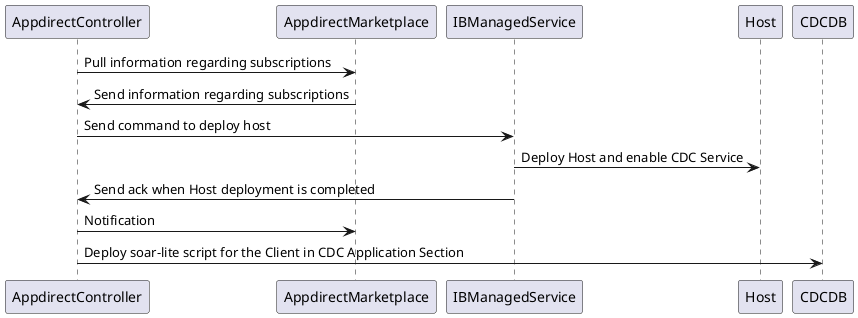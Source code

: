 @startuml


AppdirectController -> AppdirectMarketplace: Pull information regarding subscriptions
AppdirectMarketplace -> AppdirectController: Send information regarding subscriptions

AppdirectController -> IBManagedService: Send command to deploy host

IBManagedService -> Host: Deploy Host and enable CDC Service
IBManagedService -> AppdirectController: Send ack when Host deployment is completed

AppdirectController -> AppdirectMarketplace: Notification
AppdirectController -> CDCDB: Deploy soar-lite script for the Client in CDC Application Section


@enduml
